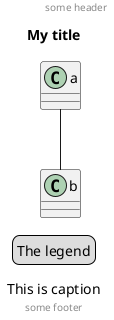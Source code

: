 @startuml
header some header
footer some footer
title My title
caption This is caption
legend
The legend
end legend
a -- b
@enduml